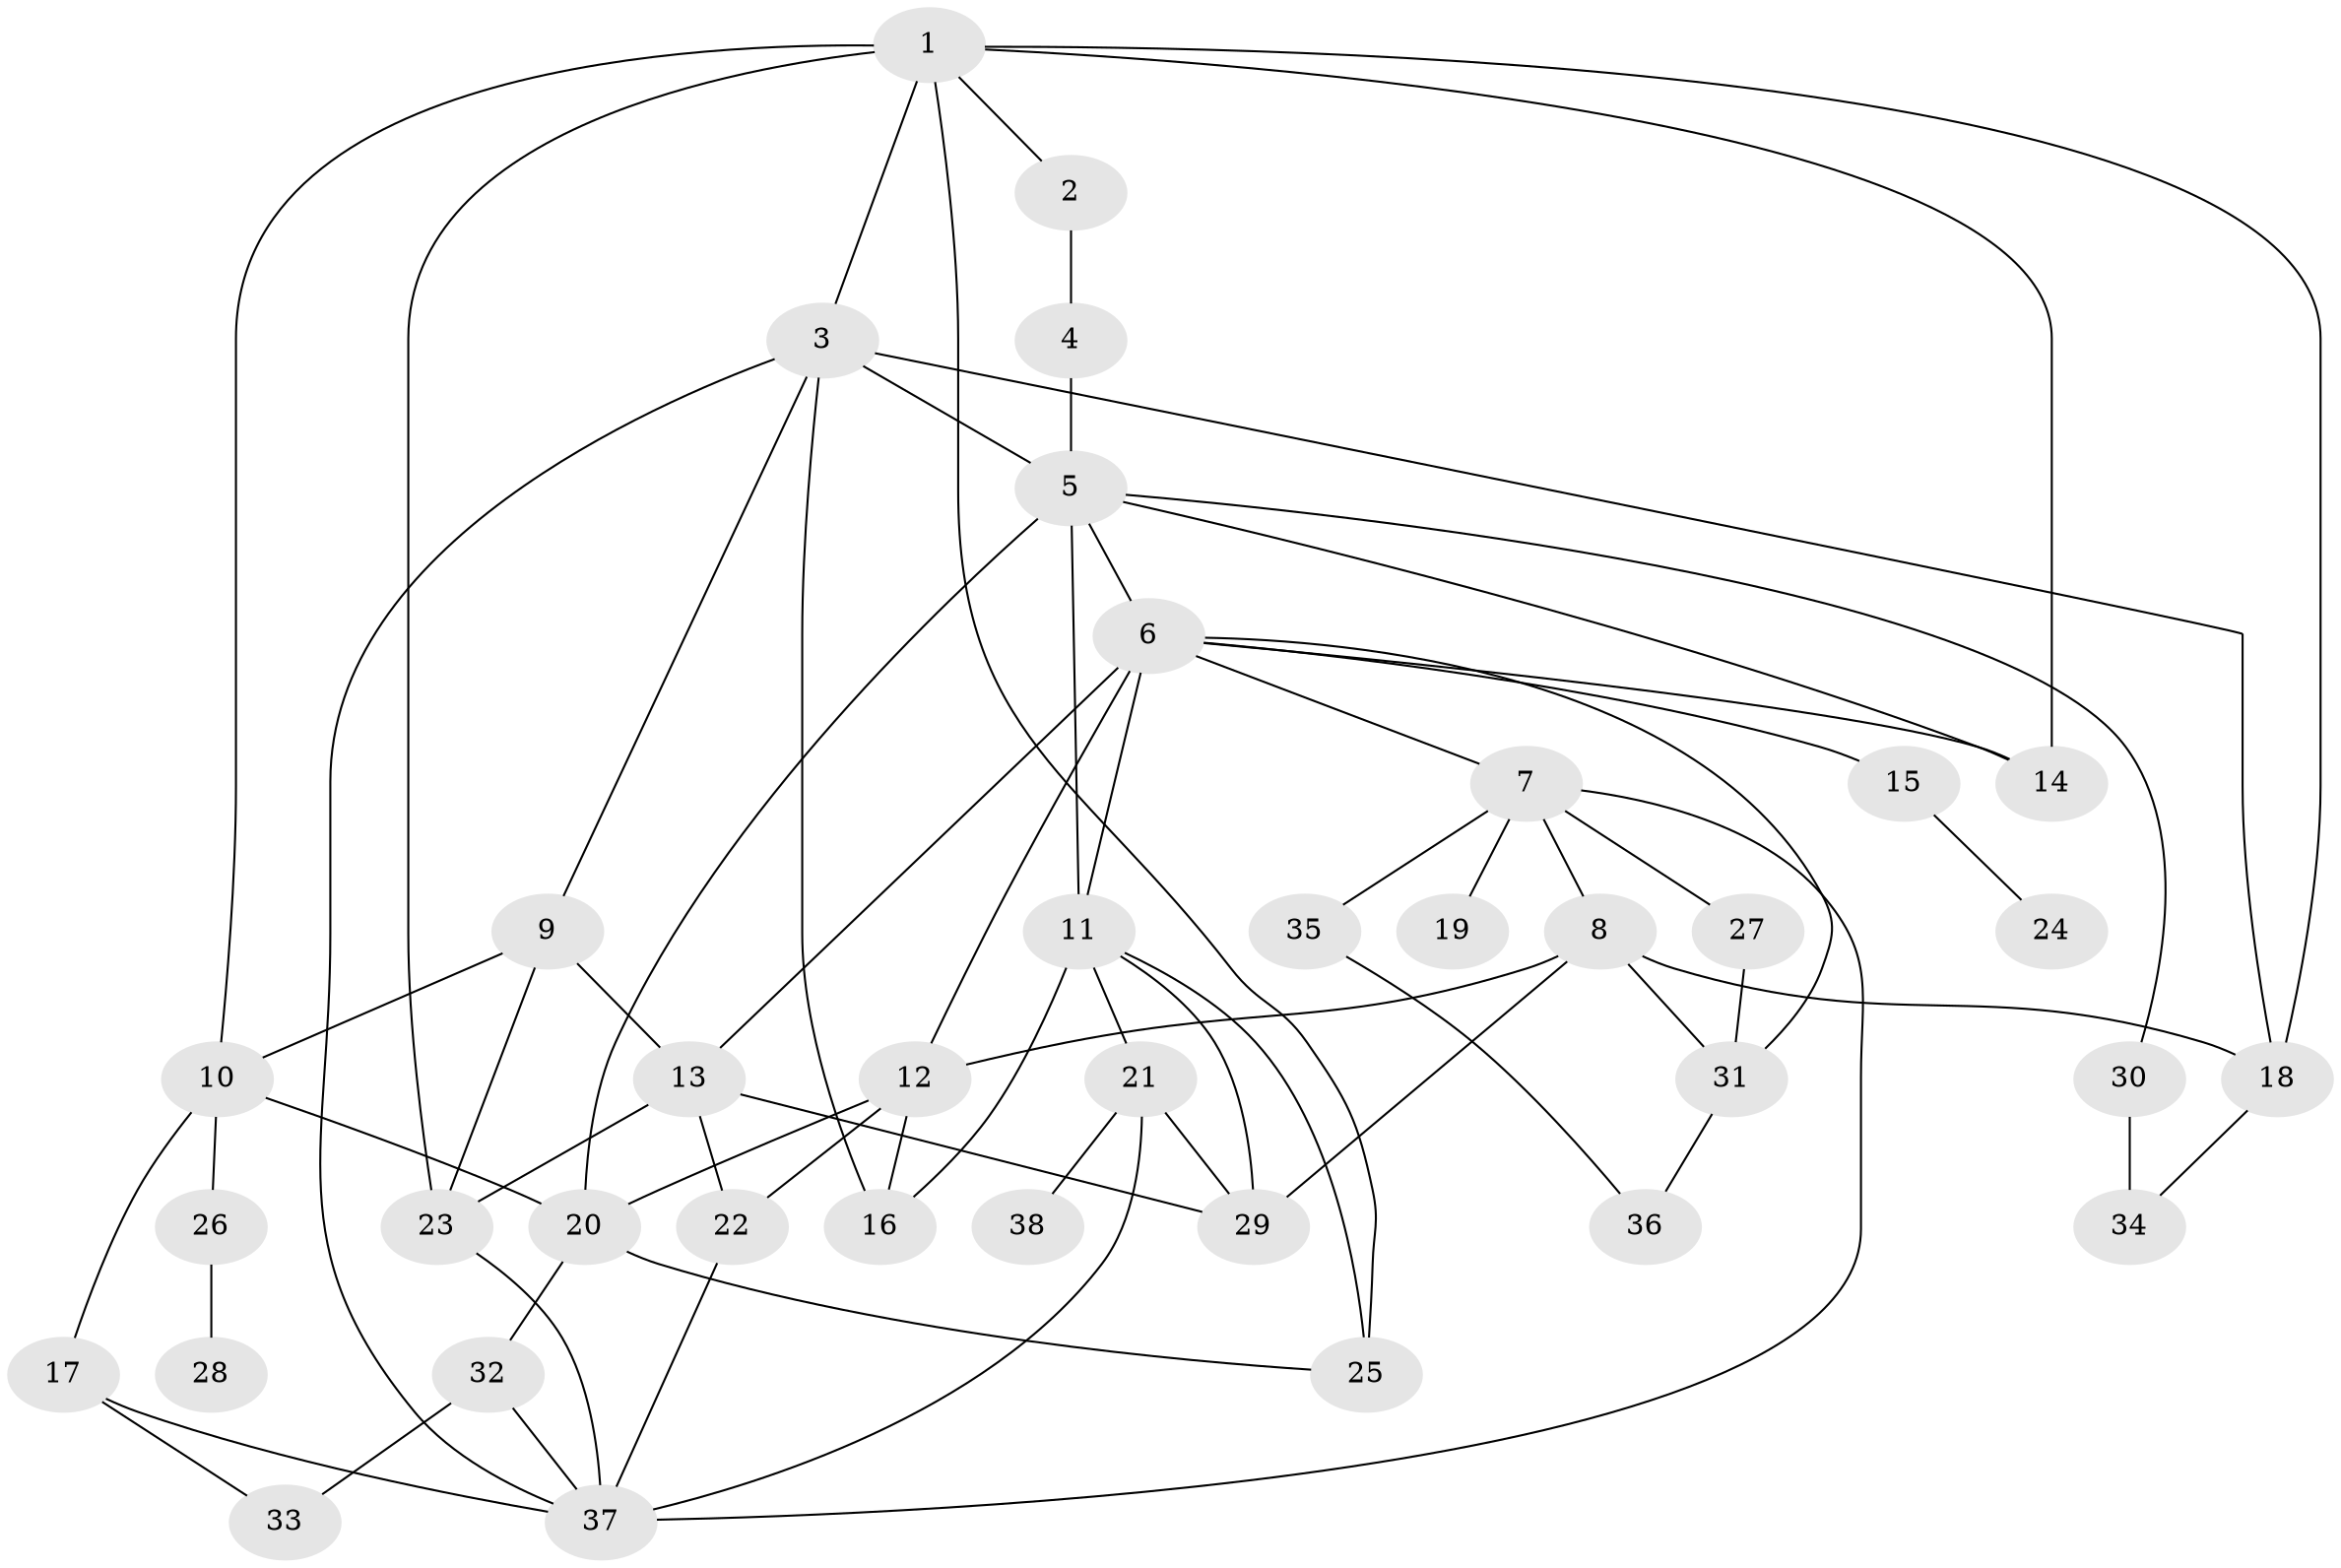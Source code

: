 // original degree distribution, {4: 0.11578947368421053, 3: 0.30526315789473685, 6: 0.021052631578947368, 2: 0.25263157894736843, 7: 0.031578947368421054, 5: 0.06315789473684211, 1: 0.21052631578947367}
// Generated by graph-tools (version 1.1) at 2025/49/03/04/25 22:49:17]
// undirected, 38 vertices, 69 edges
graph export_dot {
  node [color=gray90,style=filled];
  1;
  2;
  3;
  4;
  5;
  6;
  7;
  8;
  9;
  10;
  11;
  12;
  13;
  14;
  15;
  16;
  17;
  18;
  19;
  20;
  21;
  22;
  23;
  24;
  25;
  26;
  27;
  28;
  29;
  30;
  31;
  32;
  33;
  34;
  35;
  36;
  37;
  38;
  1 -- 2 [weight=1.0];
  1 -- 3 [weight=3.0];
  1 -- 10 [weight=1.0];
  1 -- 14 [weight=2.0];
  1 -- 18 [weight=1.0];
  1 -- 23 [weight=1.0];
  1 -- 25 [weight=1.0];
  2 -- 4 [weight=1.0];
  3 -- 5 [weight=1.0];
  3 -- 9 [weight=1.0];
  3 -- 16 [weight=3.0];
  3 -- 18 [weight=1.0];
  3 -- 37 [weight=1.0];
  4 -- 5 [weight=1.0];
  5 -- 6 [weight=1.0];
  5 -- 11 [weight=1.0];
  5 -- 14 [weight=1.0];
  5 -- 20 [weight=1.0];
  5 -- 30 [weight=1.0];
  6 -- 7 [weight=1.0];
  6 -- 11 [weight=1.0];
  6 -- 12 [weight=2.0];
  6 -- 13 [weight=1.0];
  6 -- 14 [weight=1.0];
  6 -- 15 [weight=1.0];
  6 -- 31 [weight=1.0];
  7 -- 8 [weight=1.0];
  7 -- 19 [weight=1.0];
  7 -- 27 [weight=1.0];
  7 -- 35 [weight=1.0];
  7 -- 37 [weight=1.0];
  8 -- 12 [weight=1.0];
  8 -- 18 [weight=1.0];
  8 -- 29 [weight=1.0];
  8 -- 31 [weight=1.0];
  9 -- 10 [weight=1.0];
  9 -- 13 [weight=1.0];
  9 -- 23 [weight=1.0];
  10 -- 17 [weight=1.0];
  10 -- 20 [weight=1.0];
  10 -- 26 [weight=1.0];
  11 -- 16 [weight=1.0];
  11 -- 21 [weight=1.0];
  11 -- 25 [weight=1.0];
  11 -- 29 [weight=1.0];
  12 -- 16 [weight=1.0];
  12 -- 20 [weight=1.0];
  12 -- 22 [weight=1.0];
  13 -- 22 [weight=1.0];
  13 -- 23 [weight=1.0];
  13 -- 29 [weight=1.0];
  15 -- 24 [weight=1.0];
  17 -- 33 [weight=1.0];
  17 -- 37 [weight=1.0];
  18 -- 34 [weight=1.0];
  20 -- 25 [weight=1.0];
  20 -- 32 [weight=1.0];
  21 -- 29 [weight=1.0];
  21 -- 37 [weight=1.0];
  21 -- 38 [weight=2.0];
  22 -- 37 [weight=1.0];
  23 -- 37 [weight=1.0];
  26 -- 28 [weight=1.0];
  27 -- 31 [weight=1.0];
  30 -- 34 [weight=2.0];
  31 -- 36 [weight=1.0];
  32 -- 33 [weight=1.0];
  32 -- 37 [weight=1.0];
  35 -- 36 [weight=1.0];
}
